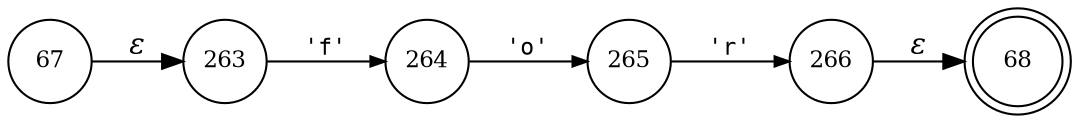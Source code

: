 digraph ATN {
rankdir=LR;
s68[fontsize=11, label="68", shape=doublecircle, fixedsize=true, width=.6];
s67[fontsize=11,label="67", shape=circle, fixedsize=true, width=.55, peripheries=1];
s263[fontsize=11,label="263", shape=circle, fixedsize=true, width=.55, peripheries=1];
s264[fontsize=11,label="264", shape=circle, fixedsize=true, width=.55, peripheries=1];
s265[fontsize=11,label="265", shape=circle, fixedsize=true, width=.55, peripheries=1];
s266[fontsize=11,label="266", shape=circle, fixedsize=true, width=.55, peripheries=1];
s67 -> s263 [fontname="Times-Italic", label="&epsilon;"];
s263 -> s264 [fontsize=11, fontname="Courier", arrowsize=.7, label = "'f'", arrowhead = normal];
s264 -> s265 [fontsize=11, fontname="Courier", arrowsize=.7, label = "'o'", arrowhead = normal];
s265 -> s266 [fontsize=11, fontname="Courier", arrowsize=.7, label = "'r'", arrowhead = normal];
s266 -> s68 [fontname="Times-Italic", label="&epsilon;"];
}